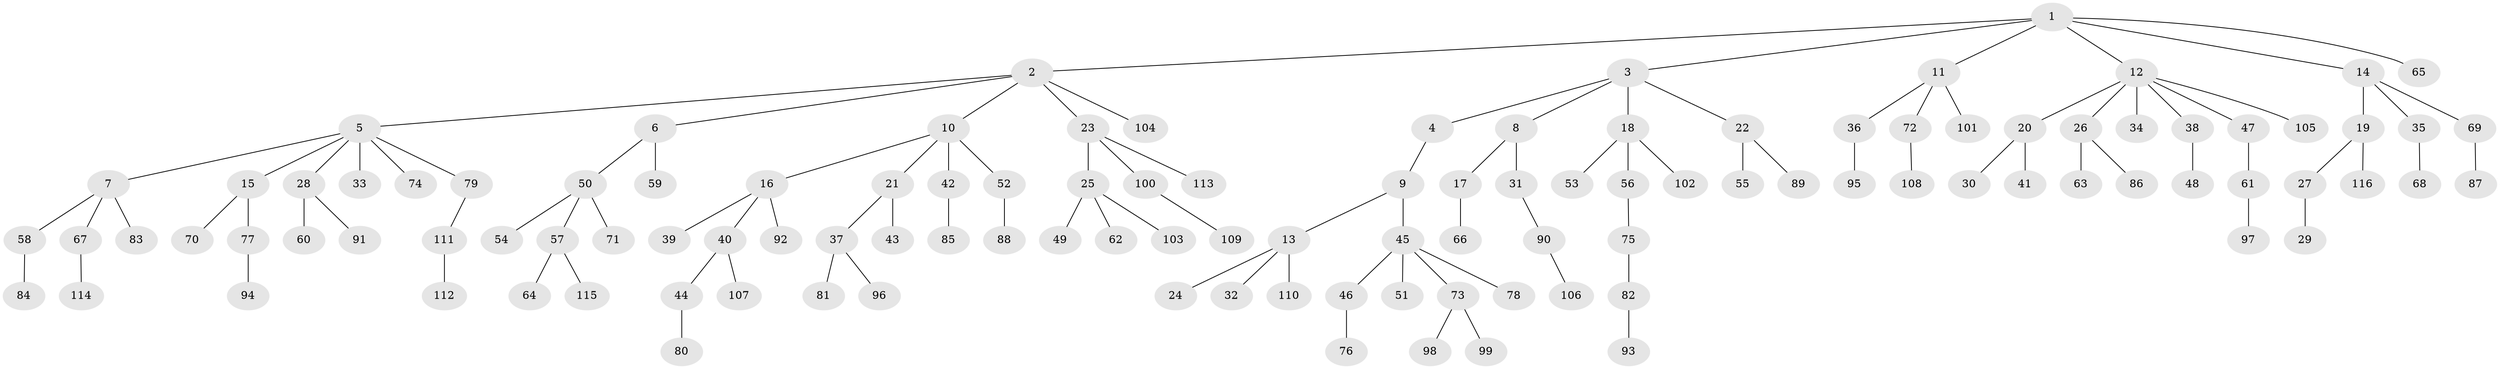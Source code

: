 // coarse degree distribution, {10: 0.01282051282051282, 5: 0.038461538461538464, 2: 0.21794871794871795, 6: 0.01282051282051282, 3: 0.11538461538461539, 4: 0.038461538461538464, 7: 0.01282051282051282, 1: 0.5512820512820513}
// Generated by graph-tools (version 1.1) at 2025/42/03/06/25 10:42:02]
// undirected, 116 vertices, 115 edges
graph export_dot {
graph [start="1"]
  node [color=gray90,style=filled];
  1;
  2;
  3;
  4;
  5;
  6;
  7;
  8;
  9;
  10;
  11;
  12;
  13;
  14;
  15;
  16;
  17;
  18;
  19;
  20;
  21;
  22;
  23;
  24;
  25;
  26;
  27;
  28;
  29;
  30;
  31;
  32;
  33;
  34;
  35;
  36;
  37;
  38;
  39;
  40;
  41;
  42;
  43;
  44;
  45;
  46;
  47;
  48;
  49;
  50;
  51;
  52;
  53;
  54;
  55;
  56;
  57;
  58;
  59;
  60;
  61;
  62;
  63;
  64;
  65;
  66;
  67;
  68;
  69;
  70;
  71;
  72;
  73;
  74;
  75;
  76;
  77;
  78;
  79;
  80;
  81;
  82;
  83;
  84;
  85;
  86;
  87;
  88;
  89;
  90;
  91;
  92;
  93;
  94;
  95;
  96;
  97;
  98;
  99;
  100;
  101;
  102;
  103;
  104;
  105;
  106;
  107;
  108;
  109;
  110;
  111;
  112;
  113;
  114;
  115;
  116;
  1 -- 2;
  1 -- 3;
  1 -- 11;
  1 -- 12;
  1 -- 14;
  1 -- 65;
  2 -- 5;
  2 -- 6;
  2 -- 10;
  2 -- 23;
  2 -- 104;
  3 -- 4;
  3 -- 8;
  3 -- 18;
  3 -- 22;
  4 -- 9;
  5 -- 7;
  5 -- 15;
  5 -- 28;
  5 -- 33;
  5 -- 74;
  5 -- 79;
  6 -- 50;
  6 -- 59;
  7 -- 58;
  7 -- 67;
  7 -- 83;
  8 -- 17;
  8 -- 31;
  9 -- 13;
  9 -- 45;
  10 -- 16;
  10 -- 21;
  10 -- 42;
  10 -- 52;
  11 -- 36;
  11 -- 72;
  11 -- 101;
  12 -- 20;
  12 -- 26;
  12 -- 34;
  12 -- 38;
  12 -- 47;
  12 -- 105;
  13 -- 24;
  13 -- 32;
  13 -- 110;
  14 -- 19;
  14 -- 35;
  14 -- 69;
  15 -- 70;
  15 -- 77;
  16 -- 39;
  16 -- 40;
  16 -- 92;
  17 -- 66;
  18 -- 53;
  18 -- 56;
  18 -- 102;
  19 -- 27;
  19 -- 116;
  20 -- 30;
  20 -- 41;
  21 -- 37;
  21 -- 43;
  22 -- 55;
  22 -- 89;
  23 -- 25;
  23 -- 100;
  23 -- 113;
  25 -- 49;
  25 -- 62;
  25 -- 103;
  26 -- 63;
  26 -- 86;
  27 -- 29;
  28 -- 60;
  28 -- 91;
  31 -- 90;
  35 -- 68;
  36 -- 95;
  37 -- 81;
  37 -- 96;
  38 -- 48;
  40 -- 44;
  40 -- 107;
  42 -- 85;
  44 -- 80;
  45 -- 46;
  45 -- 51;
  45 -- 73;
  45 -- 78;
  46 -- 76;
  47 -- 61;
  50 -- 54;
  50 -- 57;
  50 -- 71;
  52 -- 88;
  56 -- 75;
  57 -- 64;
  57 -- 115;
  58 -- 84;
  61 -- 97;
  67 -- 114;
  69 -- 87;
  72 -- 108;
  73 -- 98;
  73 -- 99;
  75 -- 82;
  77 -- 94;
  79 -- 111;
  82 -- 93;
  90 -- 106;
  100 -- 109;
  111 -- 112;
}
